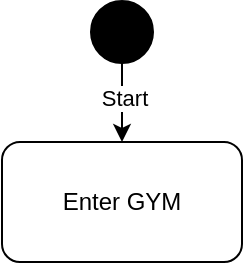<mxfile version="20.8.20" type="github"><diagram name="Page-1" id="KI0IDtrnXQYys5q5XAEx"><mxGraphModel dx="984" dy="615" grid="1" gridSize="10" guides="1" tooltips="1" connect="1" arrows="1" fold="1" page="1" pageScale="1" pageWidth="827" pageHeight="1169" math="0" shadow="0"><root><mxCell id="0"/><mxCell id="1" parent="0"/><mxCell id="zg731yLg5L4P5mixHPkh-1" value="Enter GYM" style="rounded=1;whiteSpace=wrap;html=1;" vertex="1" parent="1"><mxGeometry x="339" y="80" width="120" height="60" as="geometry"/></mxCell><mxCell id="zg731yLg5L4P5mixHPkh-3" style="edgeStyle=orthogonalEdgeStyle;rounded=0;orthogonalLoop=1;jettySize=auto;html=1;exitX=0.5;exitY=1;exitDx=0;exitDy=0;exitPerimeter=0;entryX=0.5;entryY=0;entryDx=0;entryDy=0;" edge="1" parent="1" source="zg731yLg5L4P5mixHPkh-2" target="zg731yLg5L4P5mixHPkh-1"><mxGeometry relative="1" as="geometry"/></mxCell><mxCell id="zg731yLg5L4P5mixHPkh-4" value="Start" style="edgeLabel;html=1;align=center;verticalAlign=middle;resizable=0;points=[];" vertex="1" connectable="0" parent="zg731yLg5L4P5mixHPkh-3"><mxGeometry x="-0.1" y="1" relative="1" as="geometry"><mxPoint as="offset"/></mxGeometry></mxCell><mxCell id="zg731yLg5L4P5mixHPkh-2" value="" style="strokeWidth=2;html=1;shape=mxgraph.flowchart.start_2;whiteSpace=wrap;fillColor=#000000;" vertex="1" parent="1"><mxGeometry x="384" y="10" width="30" height="30" as="geometry"/></mxCell></root></mxGraphModel></diagram></mxfile>